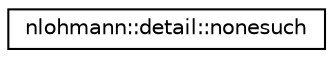 digraph "Graphical Class Hierarchy"
{
  edge [fontname="Helvetica",fontsize="10",labelfontname="Helvetica",labelfontsize="10"];
  node [fontname="Helvetica",fontsize="10",shape=record];
  rankdir="LR";
  Node0 [label="nlohmann::detail::nonesuch",height=0.2,width=0.4,color="black", fillcolor="white", style="filled",URL="$structnlohmann_1_1detail_1_1nonesuch.html"];
}
